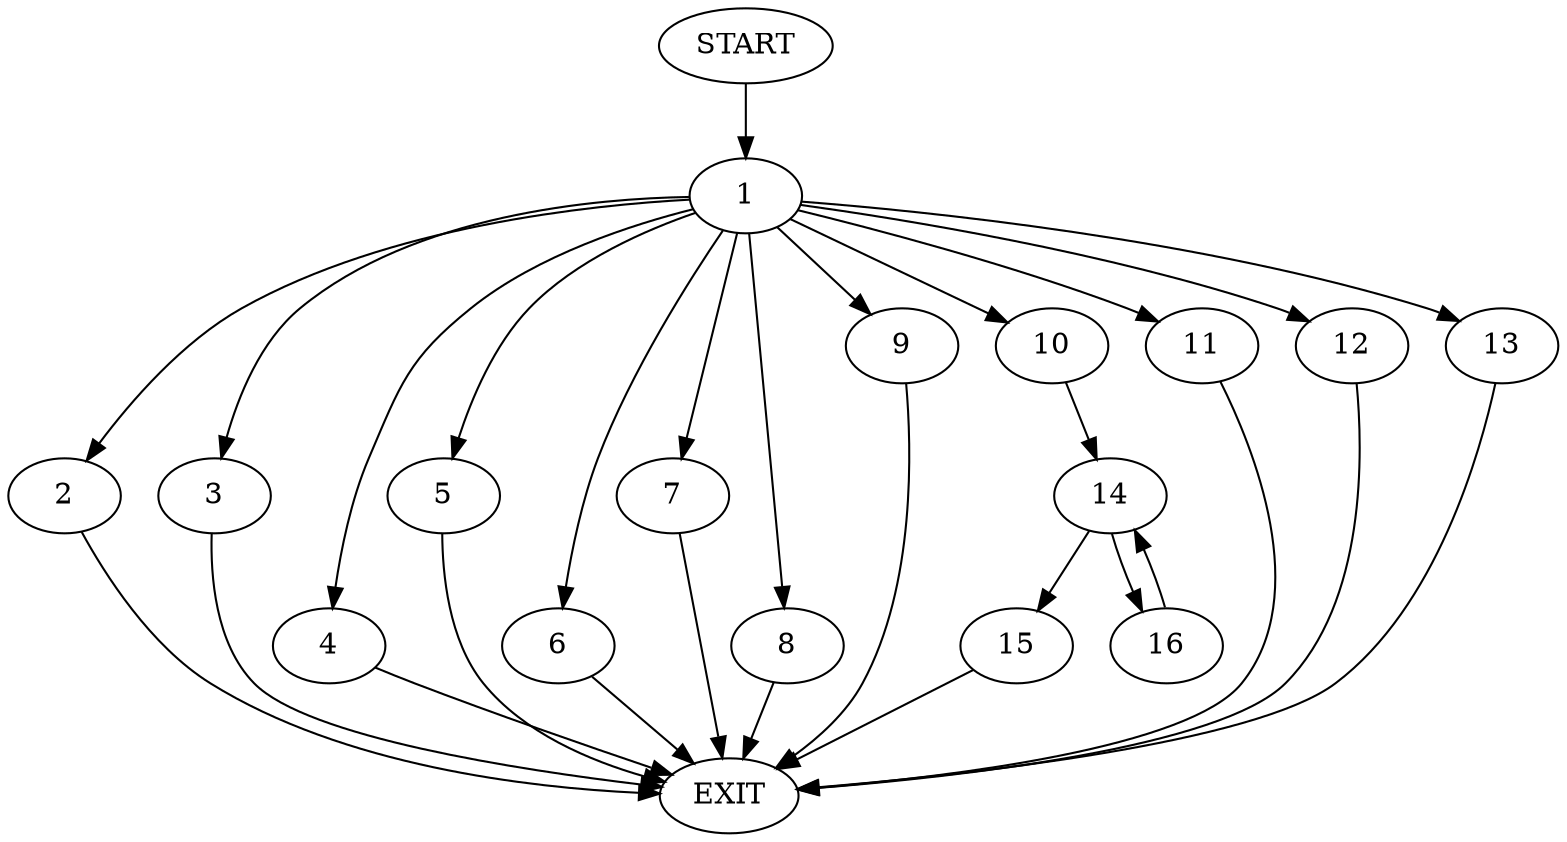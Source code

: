 digraph {
0 [label="START"]
17 [label="EXIT"]
0 -> 1
1 -> 2
1 -> 3
1 -> 4
1 -> 5
1 -> 6
1 -> 7
1 -> 8
1 -> 9
1 -> 10
1 -> 11
1 -> 12
1 -> 13
7 -> 17
12 -> 17
2 -> 17
9 -> 17
6 -> 17
11 -> 17
3 -> 17
10 -> 14
4 -> 17
5 -> 17
13 -> 17
8 -> 17
14 -> 15
14 -> 16
15 -> 17
16 -> 14
}
